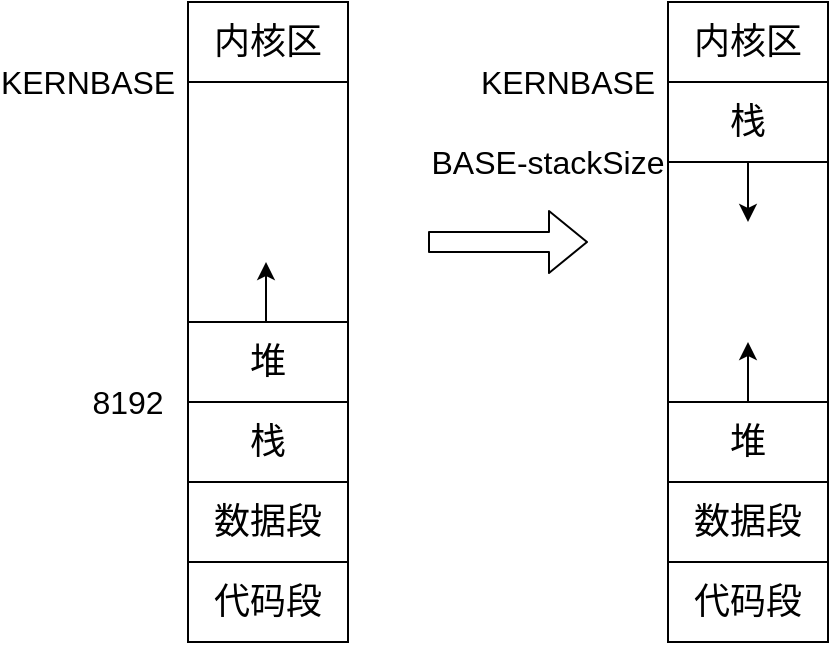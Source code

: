 <mxfile version="12.2.4" pages="1"><diagram id="bTQVgEck4y7lVi8z1vU_" name="Page-1"><mxGraphModel dx="721" dy="549" grid="1" gridSize="10" guides="1" tooltips="1" connect="1" arrows="1" fold="1" page="1" pageScale="1" pageWidth="827" pageHeight="1169" math="0" shadow="0"><root><mxCell id="0"/><mxCell id="1" parent="0"/><mxCell id="2" value="" style="rounded=0;whiteSpace=wrap;html=1;" parent="1" vertex="1"><mxGeometry x="160" y="120" width="80" height="40" as="geometry"/></mxCell><mxCell id="4" value="&lt;font style=&quot;font-size: 18px&quot;&gt;内核区&lt;/font&gt;" style="text;html=1;strokeColor=none;fillColor=none;align=center;verticalAlign=middle;whiteSpace=wrap;rounded=0;" parent="1" vertex="1"><mxGeometry x="170" y="130" width="60" height="20" as="geometry"/></mxCell><mxCell id="5" value="&lt;font style=&quot;font-size: 16px&quot;&gt;KERNBASE&lt;/font&gt;" style="text;html=1;strokeColor=none;fillColor=none;align=center;verticalAlign=middle;whiteSpace=wrap;rounded=0;" parent="1" vertex="1"><mxGeometry x="90" y="150" width="40" height="20" as="geometry"/></mxCell><mxCell id="9" value="" style="rounded=0;whiteSpace=wrap;html=1;" parent="1" vertex="1"><mxGeometry x="160" y="160" width="80" height="120" as="geometry"/></mxCell><mxCell id="13" value="" style="endArrow=classic;html=1;exitX=0.5;exitY=1;exitDx=0;exitDy=0;" parent="1" edge="1"><mxGeometry width="50" height="50" relative="1" as="geometry"><mxPoint x="199" y="280" as="sourcePoint"/><mxPoint x="199" y="250" as="targetPoint"/></mxGeometry></mxCell><mxCell id="14" value="" style="shape=flexArrow;endArrow=classic;html=1;" parent="1" edge="1"><mxGeometry width="50" height="50" relative="1" as="geometry"><mxPoint x="280" y="240" as="sourcePoint"/><mxPoint x="360" y="240" as="targetPoint"/></mxGeometry></mxCell><mxCell id="15" value="" style="rounded=0;whiteSpace=wrap;html=1;" parent="1" vertex="1"><mxGeometry x="400" y="120" width="80" height="40" as="geometry"/></mxCell><mxCell id="16" value="&lt;font style=&quot;font-size: 18px&quot;&gt;内核区&lt;/font&gt;" style="text;html=1;strokeColor=none;fillColor=none;align=center;verticalAlign=middle;whiteSpace=wrap;rounded=0;" parent="1" vertex="1"><mxGeometry x="410" y="130" width="60" height="20" as="geometry"/></mxCell><mxCell id="17" value="&lt;font style=&quot;font-size: 16px&quot;&gt;KERNBASE&lt;/font&gt;" style="text;html=1;strokeColor=none;fillColor=none;align=center;verticalAlign=middle;whiteSpace=wrap;rounded=0;" parent="1" vertex="1"><mxGeometry x="330" y="150" width="40" height="20" as="geometry"/></mxCell><mxCell id="18" value="" style="rounded=0;whiteSpace=wrap;html=1;" parent="1" vertex="1"><mxGeometry x="400" y="160" width="80" height="40" as="geometry"/></mxCell><mxCell id="19" value="&lt;font style=&quot;font-size: 18px&quot;&gt;栈&lt;/font&gt;" style="text;html=1;strokeColor=none;fillColor=none;align=center;verticalAlign=middle;whiteSpace=wrap;rounded=0;" parent="1" vertex="1"><mxGeometry x="410" y="170" width="60" height="20" as="geometry"/></mxCell><mxCell id="20" value="&lt;font style=&quot;font-size: 16px&quot;&gt;BASE-stackSize&lt;/font&gt;" style="text;html=1;strokeColor=none;fillColor=none;align=center;verticalAlign=middle;whiteSpace=wrap;rounded=0;" parent="1" vertex="1"><mxGeometry x="270" y="190" width="140" height="20" as="geometry"/></mxCell><mxCell id="21" value="" style="rounded=0;whiteSpace=wrap;html=1;" parent="1" vertex="1"><mxGeometry x="400" y="200" width="80" height="120" as="geometry"/></mxCell><mxCell id="22" value="" style="rounded=0;whiteSpace=wrap;html=1;fillColor=#ffffff;shadow=0;comic=0;glass=0;rotation=180;" parent="1" vertex="1"><mxGeometry x="400" y="320" width="80" height="40" as="geometry"/></mxCell><mxCell id="23" value="&lt;span style=&quot;font-size: 18px&quot;&gt;堆&lt;/span&gt;" style="text;html=1;strokeColor=none;fillColor=none;align=center;verticalAlign=middle;whiteSpace=wrap;rounded=0;" parent="1" vertex="1"><mxGeometry x="410" y="330" width="60" height="20" as="geometry"/></mxCell><mxCell id="24" value="" style="endArrow=classic;html=1;exitX=0.5;exitY=1;exitDx=0;exitDy=0;" parent="1" source="22" edge="1"><mxGeometry width="50" height="50" relative="1" as="geometry"><mxPoint x="420" y="320" as="sourcePoint"/><mxPoint x="440" y="290" as="targetPoint"/></mxGeometry></mxCell><mxCell id="26" value="" style="endArrow=classic;html=1;" parent="1" source="21" edge="1"><mxGeometry width="50" height="50" relative="1" as="geometry"><mxPoint x="420" y="270" as="sourcePoint"/><mxPoint x="440" y="230" as="targetPoint"/></mxGeometry></mxCell><mxCell id="27" value="" style="rounded=0;whiteSpace=wrap;html=1;" parent="1" vertex="1"><mxGeometry x="160" y="400" width="80" height="40" as="geometry"/></mxCell><mxCell id="28" value="" style="rounded=0;whiteSpace=wrap;html=1;" parent="1" vertex="1"><mxGeometry x="160" y="360" width="80" height="40" as="geometry"/></mxCell><mxCell id="29" value="" style="rounded=0;whiteSpace=wrap;html=1;" parent="1" vertex="1"><mxGeometry x="160" y="280" width="80" height="40" as="geometry"/></mxCell><mxCell id="30" value="&lt;font style=&quot;font-size: 18px&quot;&gt;代码段&lt;/font&gt;" style="text;html=1;strokeColor=none;fillColor=none;align=center;verticalAlign=middle;whiteSpace=wrap;rounded=0;" parent="1" vertex="1"><mxGeometry x="170" y="410" width="60" height="20" as="geometry"/></mxCell><mxCell id="31" value="&lt;font style=&quot;font-size: 18px&quot;&gt;数据段&lt;/font&gt;" style="text;html=1;strokeColor=none;fillColor=none;align=center;verticalAlign=middle;whiteSpace=wrap;rounded=0;" parent="1" vertex="1"><mxGeometry x="170" y="370" width="60" height="20" as="geometry"/></mxCell><mxCell id="32" value="&lt;font style=&quot;font-size: 18px&quot;&gt;堆&lt;/font&gt;" style="text;html=1;strokeColor=none;fillColor=none;align=center;verticalAlign=middle;whiteSpace=wrap;rounded=0;" parent="1" vertex="1"><mxGeometry x="170" y="290" width="60" height="20" as="geometry"/></mxCell><mxCell id="33" value="" style="rounded=0;whiteSpace=wrap;html=1;shadow=0;glass=0;comic=0;fillColor=#ffffff;" parent="1" vertex="1"><mxGeometry x="160" y="320" width="80" height="40" as="geometry"/></mxCell><mxCell id="34" value="&lt;span style=&quot;font-size: 18px&quot;&gt;栈&lt;/span&gt;" style="text;html=1;strokeColor=none;fillColor=none;align=center;verticalAlign=middle;whiteSpace=wrap;rounded=0;" parent="1" vertex="1"><mxGeometry x="170" y="330" width="60" height="20" as="geometry"/></mxCell><mxCell id="38" value="" style="rounded=0;whiteSpace=wrap;html=1;" parent="1" vertex="1"><mxGeometry x="400" y="400" width="80" height="40" as="geometry"/></mxCell><mxCell id="39" value="" style="rounded=0;whiteSpace=wrap;html=1;" parent="1" vertex="1"><mxGeometry x="400" y="360" width="80" height="40" as="geometry"/></mxCell><mxCell id="40" value="&lt;font style=&quot;font-size: 18px&quot;&gt;代码段&lt;/font&gt;" style="text;html=1;strokeColor=none;fillColor=none;align=center;verticalAlign=middle;whiteSpace=wrap;rounded=0;" parent="1" vertex="1"><mxGeometry x="410" y="410" width="60" height="20" as="geometry"/></mxCell><mxCell id="41" value="&lt;font style=&quot;font-size: 18px&quot;&gt;数据段&lt;/font&gt;" style="text;html=1;strokeColor=none;fillColor=none;align=center;verticalAlign=middle;whiteSpace=wrap;rounded=0;" parent="1" vertex="1"><mxGeometry x="410" y="370" width="60" height="20" as="geometry"/></mxCell><mxCell id="43" value="&lt;font style=&quot;font-size: 16px&quot;&gt;8192&lt;/font&gt;" style="text;html=1;strokeColor=none;fillColor=none;align=center;verticalAlign=middle;whiteSpace=wrap;rounded=0;" parent="1" vertex="1"><mxGeometry x="110" y="310" width="40" height="20" as="geometry"/></mxCell></root></mxGraphModel></diagram></mxfile>